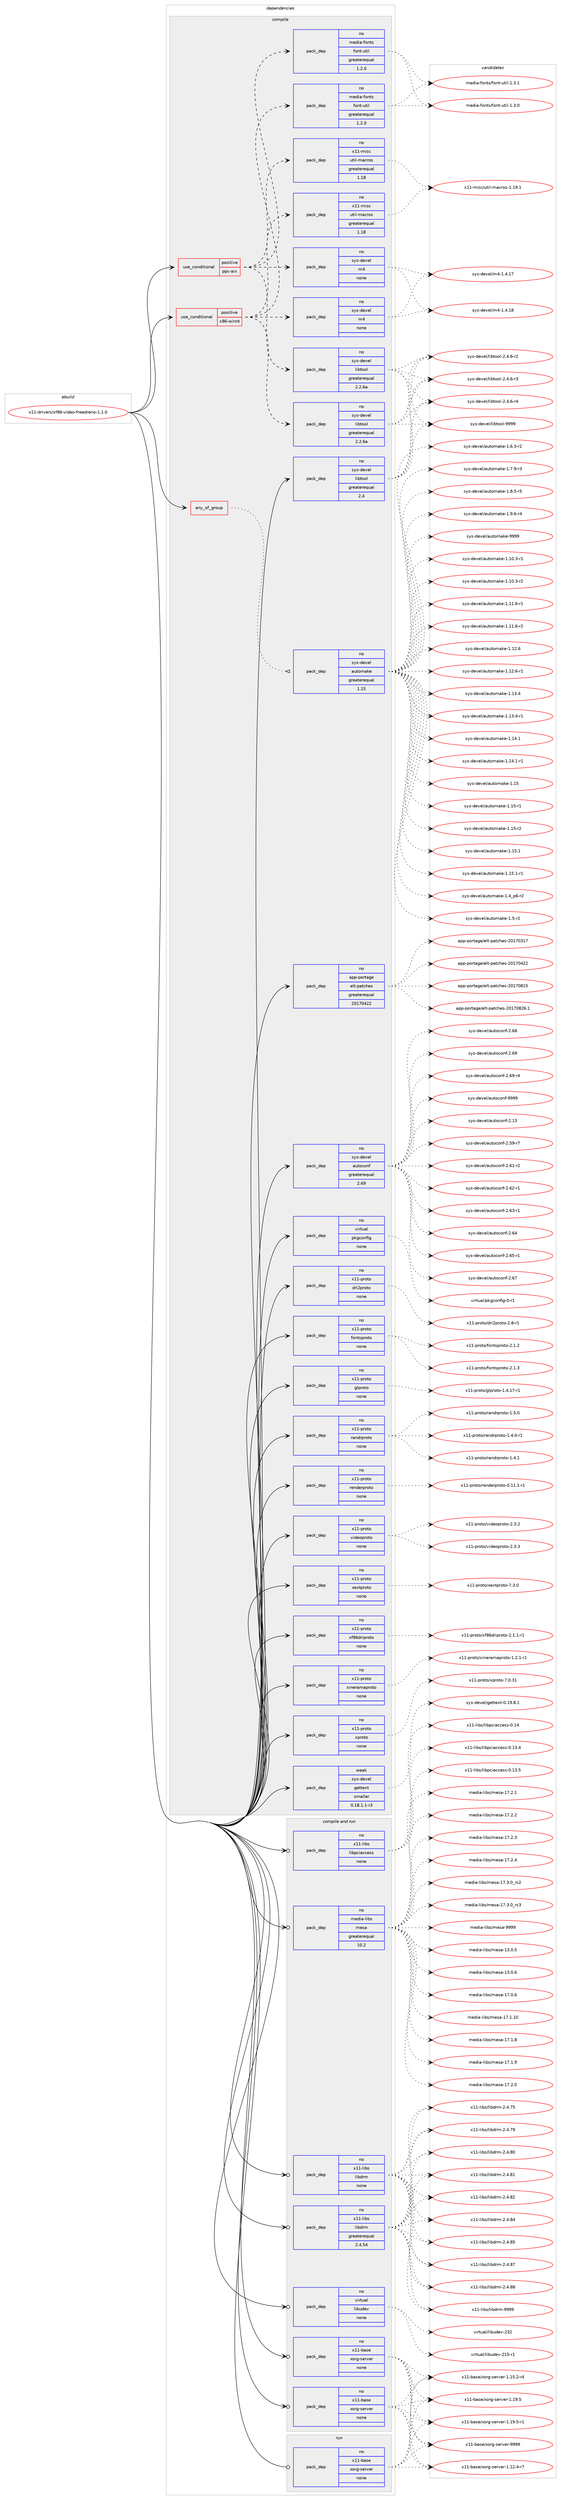 digraph prolog {

# *************
# Graph options
# *************

newrank=true;
concentrate=true;
compound=true;
graph [rankdir=LR,fontname=Helvetica,fontsize=10,ranksep=1.5];#, ranksep=2.5, nodesep=0.2];
edge  [arrowhead=vee];
node  [fontname=Helvetica,fontsize=10];

# **********
# The ebuild
# **********

subgraph cluster_leftcol {
color=gray;
rank=same;
label=<<i>ebuild</i>>;
id [label="x11-drivers/xf86-video-freedreno-1.1.0", color=red, width=4, href="../x11-drivers/xf86-video-freedreno-1.1.0.svg"];
}

# ****************
# The dependencies
# ****************

subgraph cluster_midcol {
color=gray;
label=<<i>dependencies</i>>;
subgraph cluster_compile {
fillcolor="#eeeeee";
style=filled;
label=<<i>compile</i>>;
subgraph any9167 {
dependency513714 [label=<<TABLE BORDER="0" CELLBORDER="1" CELLSPACING="0" CELLPADDING="4"><TR><TD CELLPADDING="10">any_of_group</TD></TR></TABLE>>, shape=none, color=red];subgraph pack382267 {
dependency513715 [label=<<TABLE BORDER="0" CELLBORDER="1" CELLSPACING="0" CELLPADDING="4" WIDTH="220"><TR><TD ROWSPAN="6" CELLPADDING="30">pack_dep</TD></TR><TR><TD WIDTH="110">no</TD></TR><TR><TD>sys-devel</TD></TR><TR><TD>automake</TD></TR><TR><TD>greaterequal</TD></TR><TR><TD>1.15</TD></TR></TABLE>>, shape=none, color=blue];
}
dependency513714:e -> dependency513715:w [weight=20,style="dotted",arrowhead="oinv"];
}
id:e -> dependency513714:w [weight=20,style="solid",arrowhead="vee"];
subgraph cond121941 {
dependency513716 [label=<<TABLE BORDER="0" CELLBORDER="1" CELLSPACING="0" CELLPADDING="4"><TR><TD ROWSPAN="3" CELLPADDING="10">use_conditional</TD></TR><TR><TD>positive</TD></TR><TR><TD>ppc-aix</TD></TR></TABLE>>, shape=none, color=red];
subgraph pack382268 {
dependency513717 [label=<<TABLE BORDER="0" CELLBORDER="1" CELLSPACING="0" CELLPADDING="4" WIDTH="220"><TR><TD ROWSPAN="6" CELLPADDING="30">pack_dep</TD></TR><TR><TD WIDTH="110">no</TD></TR><TR><TD>sys-devel</TD></TR><TR><TD>libtool</TD></TR><TR><TD>greaterequal</TD></TR><TR><TD>2.2.6a</TD></TR></TABLE>>, shape=none, color=blue];
}
dependency513716:e -> dependency513717:w [weight=20,style="dashed",arrowhead="vee"];
subgraph pack382269 {
dependency513718 [label=<<TABLE BORDER="0" CELLBORDER="1" CELLSPACING="0" CELLPADDING="4" WIDTH="220"><TR><TD ROWSPAN="6" CELLPADDING="30">pack_dep</TD></TR><TR><TD WIDTH="110">no</TD></TR><TR><TD>sys-devel</TD></TR><TR><TD>m4</TD></TR><TR><TD>none</TD></TR><TR><TD></TD></TR></TABLE>>, shape=none, color=blue];
}
dependency513716:e -> dependency513718:w [weight=20,style="dashed",arrowhead="vee"];
subgraph pack382270 {
dependency513719 [label=<<TABLE BORDER="0" CELLBORDER="1" CELLSPACING="0" CELLPADDING="4" WIDTH="220"><TR><TD ROWSPAN="6" CELLPADDING="30">pack_dep</TD></TR><TR><TD WIDTH="110">no</TD></TR><TR><TD>x11-misc</TD></TR><TR><TD>util-macros</TD></TR><TR><TD>greaterequal</TD></TR><TR><TD>1.18</TD></TR></TABLE>>, shape=none, color=blue];
}
dependency513716:e -> dependency513719:w [weight=20,style="dashed",arrowhead="vee"];
subgraph pack382271 {
dependency513720 [label=<<TABLE BORDER="0" CELLBORDER="1" CELLSPACING="0" CELLPADDING="4" WIDTH="220"><TR><TD ROWSPAN="6" CELLPADDING="30">pack_dep</TD></TR><TR><TD WIDTH="110">no</TD></TR><TR><TD>media-fonts</TD></TR><TR><TD>font-util</TD></TR><TR><TD>greaterequal</TD></TR><TR><TD>1.2.0</TD></TR></TABLE>>, shape=none, color=blue];
}
dependency513716:e -> dependency513720:w [weight=20,style="dashed",arrowhead="vee"];
}
id:e -> dependency513716:w [weight=20,style="solid",arrowhead="vee"];
subgraph cond121942 {
dependency513721 [label=<<TABLE BORDER="0" CELLBORDER="1" CELLSPACING="0" CELLPADDING="4"><TR><TD ROWSPAN="3" CELLPADDING="10">use_conditional</TD></TR><TR><TD>positive</TD></TR><TR><TD>x86-winnt</TD></TR></TABLE>>, shape=none, color=red];
subgraph pack382272 {
dependency513722 [label=<<TABLE BORDER="0" CELLBORDER="1" CELLSPACING="0" CELLPADDING="4" WIDTH="220"><TR><TD ROWSPAN="6" CELLPADDING="30">pack_dep</TD></TR><TR><TD WIDTH="110">no</TD></TR><TR><TD>sys-devel</TD></TR><TR><TD>libtool</TD></TR><TR><TD>greaterequal</TD></TR><TR><TD>2.2.6a</TD></TR></TABLE>>, shape=none, color=blue];
}
dependency513721:e -> dependency513722:w [weight=20,style="dashed",arrowhead="vee"];
subgraph pack382273 {
dependency513723 [label=<<TABLE BORDER="0" CELLBORDER="1" CELLSPACING="0" CELLPADDING="4" WIDTH="220"><TR><TD ROWSPAN="6" CELLPADDING="30">pack_dep</TD></TR><TR><TD WIDTH="110">no</TD></TR><TR><TD>sys-devel</TD></TR><TR><TD>m4</TD></TR><TR><TD>none</TD></TR><TR><TD></TD></TR></TABLE>>, shape=none, color=blue];
}
dependency513721:e -> dependency513723:w [weight=20,style="dashed",arrowhead="vee"];
subgraph pack382274 {
dependency513724 [label=<<TABLE BORDER="0" CELLBORDER="1" CELLSPACING="0" CELLPADDING="4" WIDTH="220"><TR><TD ROWSPAN="6" CELLPADDING="30">pack_dep</TD></TR><TR><TD WIDTH="110">no</TD></TR><TR><TD>x11-misc</TD></TR><TR><TD>util-macros</TD></TR><TR><TD>greaterequal</TD></TR><TR><TD>1.18</TD></TR></TABLE>>, shape=none, color=blue];
}
dependency513721:e -> dependency513724:w [weight=20,style="dashed",arrowhead="vee"];
subgraph pack382275 {
dependency513725 [label=<<TABLE BORDER="0" CELLBORDER="1" CELLSPACING="0" CELLPADDING="4" WIDTH="220"><TR><TD ROWSPAN="6" CELLPADDING="30">pack_dep</TD></TR><TR><TD WIDTH="110">no</TD></TR><TR><TD>media-fonts</TD></TR><TR><TD>font-util</TD></TR><TR><TD>greaterequal</TD></TR><TR><TD>1.2.0</TD></TR></TABLE>>, shape=none, color=blue];
}
dependency513721:e -> dependency513725:w [weight=20,style="dashed",arrowhead="vee"];
}
id:e -> dependency513721:w [weight=20,style="solid",arrowhead="vee"];
subgraph pack382276 {
dependency513726 [label=<<TABLE BORDER="0" CELLBORDER="1" CELLSPACING="0" CELLPADDING="4" WIDTH="220"><TR><TD ROWSPAN="6" CELLPADDING="30">pack_dep</TD></TR><TR><TD WIDTH="110">no</TD></TR><TR><TD>app-portage</TD></TR><TR><TD>elt-patches</TD></TR><TR><TD>greaterequal</TD></TR><TR><TD>20170422</TD></TR></TABLE>>, shape=none, color=blue];
}
id:e -> dependency513726:w [weight=20,style="solid",arrowhead="vee"];
subgraph pack382277 {
dependency513727 [label=<<TABLE BORDER="0" CELLBORDER="1" CELLSPACING="0" CELLPADDING="4" WIDTH="220"><TR><TD ROWSPAN="6" CELLPADDING="30">pack_dep</TD></TR><TR><TD WIDTH="110">no</TD></TR><TR><TD>sys-devel</TD></TR><TR><TD>autoconf</TD></TR><TR><TD>greaterequal</TD></TR><TR><TD>2.69</TD></TR></TABLE>>, shape=none, color=blue];
}
id:e -> dependency513727:w [weight=20,style="solid",arrowhead="vee"];
subgraph pack382278 {
dependency513728 [label=<<TABLE BORDER="0" CELLBORDER="1" CELLSPACING="0" CELLPADDING="4" WIDTH="220"><TR><TD ROWSPAN="6" CELLPADDING="30">pack_dep</TD></TR><TR><TD WIDTH="110">no</TD></TR><TR><TD>sys-devel</TD></TR><TR><TD>libtool</TD></TR><TR><TD>greaterequal</TD></TR><TR><TD>2.4</TD></TR></TABLE>>, shape=none, color=blue];
}
id:e -> dependency513728:w [weight=20,style="solid",arrowhead="vee"];
subgraph pack382279 {
dependency513729 [label=<<TABLE BORDER="0" CELLBORDER="1" CELLSPACING="0" CELLPADDING="4" WIDTH="220"><TR><TD ROWSPAN="6" CELLPADDING="30">pack_dep</TD></TR><TR><TD WIDTH="110">no</TD></TR><TR><TD>virtual</TD></TR><TR><TD>pkgconfig</TD></TR><TR><TD>none</TD></TR><TR><TD></TD></TR></TABLE>>, shape=none, color=blue];
}
id:e -> dependency513729:w [weight=20,style="solid",arrowhead="vee"];
subgraph pack382280 {
dependency513730 [label=<<TABLE BORDER="0" CELLBORDER="1" CELLSPACING="0" CELLPADDING="4" WIDTH="220"><TR><TD ROWSPAN="6" CELLPADDING="30">pack_dep</TD></TR><TR><TD WIDTH="110">no</TD></TR><TR><TD>x11-proto</TD></TR><TR><TD>dri2proto</TD></TR><TR><TD>none</TD></TR><TR><TD></TD></TR></TABLE>>, shape=none, color=blue];
}
id:e -> dependency513730:w [weight=20,style="solid",arrowhead="vee"];
subgraph pack382281 {
dependency513731 [label=<<TABLE BORDER="0" CELLBORDER="1" CELLSPACING="0" CELLPADDING="4" WIDTH="220"><TR><TD ROWSPAN="6" CELLPADDING="30">pack_dep</TD></TR><TR><TD WIDTH="110">no</TD></TR><TR><TD>x11-proto</TD></TR><TR><TD>fontsproto</TD></TR><TR><TD>none</TD></TR><TR><TD></TD></TR></TABLE>>, shape=none, color=blue];
}
id:e -> dependency513731:w [weight=20,style="solid",arrowhead="vee"];
subgraph pack382282 {
dependency513732 [label=<<TABLE BORDER="0" CELLBORDER="1" CELLSPACING="0" CELLPADDING="4" WIDTH="220"><TR><TD ROWSPAN="6" CELLPADDING="30">pack_dep</TD></TR><TR><TD WIDTH="110">no</TD></TR><TR><TD>x11-proto</TD></TR><TR><TD>glproto</TD></TR><TR><TD>none</TD></TR><TR><TD></TD></TR></TABLE>>, shape=none, color=blue];
}
id:e -> dependency513732:w [weight=20,style="solid",arrowhead="vee"];
subgraph pack382283 {
dependency513733 [label=<<TABLE BORDER="0" CELLBORDER="1" CELLSPACING="0" CELLPADDING="4" WIDTH="220"><TR><TD ROWSPAN="6" CELLPADDING="30">pack_dep</TD></TR><TR><TD WIDTH="110">no</TD></TR><TR><TD>x11-proto</TD></TR><TR><TD>randrproto</TD></TR><TR><TD>none</TD></TR><TR><TD></TD></TR></TABLE>>, shape=none, color=blue];
}
id:e -> dependency513733:w [weight=20,style="solid",arrowhead="vee"];
subgraph pack382284 {
dependency513734 [label=<<TABLE BORDER="0" CELLBORDER="1" CELLSPACING="0" CELLPADDING="4" WIDTH="220"><TR><TD ROWSPAN="6" CELLPADDING="30">pack_dep</TD></TR><TR><TD WIDTH="110">no</TD></TR><TR><TD>x11-proto</TD></TR><TR><TD>renderproto</TD></TR><TR><TD>none</TD></TR><TR><TD></TD></TR></TABLE>>, shape=none, color=blue];
}
id:e -> dependency513734:w [weight=20,style="solid",arrowhead="vee"];
subgraph pack382285 {
dependency513735 [label=<<TABLE BORDER="0" CELLBORDER="1" CELLSPACING="0" CELLPADDING="4" WIDTH="220"><TR><TD ROWSPAN="6" CELLPADDING="30">pack_dep</TD></TR><TR><TD WIDTH="110">no</TD></TR><TR><TD>x11-proto</TD></TR><TR><TD>videoproto</TD></TR><TR><TD>none</TD></TR><TR><TD></TD></TR></TABLE>>, shape=none, color=blue];
}
id:e -> dependency513735:w [weight=20,style="solid",arrowhead="vee"];
subgraph pack382286 {
dependency513736 [label=<<TABLE BORDER="0" CELLBORDER="1" CELLSPACING="0" CELLPADDING="4" WIDTH="220"><TR><TD ROWSPAN="6" CELLPADDING="30">pack_dep</TD></TR><TR><TD WIDTH="110">no</TD></TR><TR><TD>x11-proto</TD></TR><TR><TD>xextproto</TD></TR><TR><TD>none</TD></TR><TR><TD></TD></TR></TABLE>>, shape=none, color=blue];
}
id:e -> dependency513736:w [weight=20,style="solid",arrowhead="vee"];
subgraph pack382287 {
dependency513737 [label=<<TABLE BORDER="0" CELLBORDER="1" CELLSPACING="0" CELLPADDING="4" WIDTH="220"><TR><TD ROWSPAN="6" CELLPADDING="30">pack_dep</TD></TR><TR><TD WIDTH="110">no</TD></TR><TR><TD>x11-proto</TD></TR><TR><TD>xf86driproto</TD></TR><TR><TD>none</TD></TR><TR><TD></TD></TR></TABLE>>, shape=none, color=blue];
}
id:e -> dependency513737:w [weight=20,style="solid",arrowhead="vee"];
subgraph pack382288 {
dependency513738 [label=<<TABLE BORDER="0" CELLBORDER="1" CELLSPACING="0" CELLPADDING="4" WIDTH="220"><TR><TD ROWSPAN="6" CELLPADDING="30">pack_dep</TD></TR><TR><TD WIDTH="110">no</TD></TR><TR><TD>x11-proto</TD></TR><TR><TD>xineramaproto</TD></TR><TR><TD>none</TD></TR><TR><TD></TD></TR></TABLE>>, shape=none, color=blue];
}
id:e -> dependency513738:w [weight=20,style="solid",arrowhead="vee"];
subgraph pack382289 {
dependency513739 [label=<<TABLE BORDER="0" CELLBORDER="1" CELLSPACING="0" CELLPADDING="4" WIDTH="220"><TR><TD ROWSPAN="6" CELLPADDING="30">pack_dep</TD></TR><TR><TD WIDTH="110">no</TD></TR><TR><TD>x11-proto</TD></TR><TR><TD>xproto</TD></TR><TR><TD>none</TD></TR><TR><TD></TD></TR></TABLE>>, shape=none, color=blue];
}
id:e -> dependency513739:w [weight=20,style="solid",arrowhead="vee"];
subgraph pack382290 {
dependency513740 [label=<<TABLE BORDER="0" CELLBORDER="1" CELLSPACING="0" CELLPADDING="4" WIDTH="220"><TR><TD ROWSPAN="6" CELLPADDING="30">pack_dep</TD></TR><TR><TD WIDTH="110">weak</TD></TR><TR><TD>sys-devel</TD></TR><TR><TD>gettext</TD></TR><TR><TD>smaller</TD></TR><TR><TD>0.18.1.1-r3</TD></TR></TABLE>>, shape=none, color=blue];
}
id:e -> dependency513740:w [weight=20,style="solid",arrowhead="vee"];
}
subgraph cluster_compileandrun {
fillcolor="#eeeeee";
style=filled;
label=<<i>compile and run</i>>;
subgraph pack382291 {
dependency513741 [label=<<TABLE BORDER="0" CELLBORDER="1" CELLSPACING="0" CELLPADDING="4" WIDTH="220"><TR><TD ROWSPAN="6" CELLPADDING="30">pack_dep</TD></TR><TR><TD WIDTH="110">no</TD></TR><TR><TD>media-libs</TD></TR><TR><TD>mesa</TD></TR><TR><TD>greaterequal</TD></TR><TR><TD>10.2</TD></TR></TABLE>>, shape=none, color=blue];
}
id:e -> dependency513741:w [weight=20,style="solid",arrowhead="odotvee"];
subgraph pack382292 {
dependency513742 [label=<<TABLE BORDER="0" CELLBORDER="1" CELLSPACING="0" CELLPADDING="4" WIDTH="220"><TR><TD ROWSPAN="6" CELLPADDING="30">pack_dep</TD></TR><TR><TD WIDTH="110">no</TD></TR><TR><TD>virtual</TD></TR><TR><TD>libudev</TD></TR><TR><TD>none</TD></TR><TR><TD></TD></TR></TABLE>>, shape=none, color=blue];
}
id:e -> dependency513742:w [weight=20,style="solid",arrowhead="odotvee"];
subgraph pack382293 {
dependency513743 [label=<<TABLE BORDER="0" CELLBORDER="1" CELLSPACING="0" CELLPADDING="4" WIDTH="220"><TR><TD ROWSPAN="6" CELLPADDING="30">pack_dep</TD></TR><TR><TD WIDTH="110">no</TD></TR><TR><TD>x11-base</TD></TR><TR><TD>xorg-server</TD></TR><TR><TD>none</TD></TR><TR><TD></TD></TR></TABLE>>, shape=none, color=blue];
}
id:e -> dependency513743:w [weight=20,style="solid",arrowhead="odotvee"];
subgraph pack382294 {
dependency513744 [label=<<TABLE BORDER="0" CELLBORDER="1" CELLSPACING="0" CELLPADDING="4" WIDTH="220"><TR><TD ROWSPAN="6" CELLPADDING="30">pack_dep</TD></TR><TR><TD WIDTH="110">no</TD></TR><TR><TD>x11-base</TD></TR><TR><TD>xorg-server</TD></TR><TR><TD>none</TD></TR><TR><TD></TD></TR></TABLE>>, shape=none, color=blue];
}
id:e -> dependency513744:w [weight=20,style="solid",arrowhead="odotvee"];
subgraph pack382295 {
dependency513745 [label=<<TABLE BORDER="0" CELLBORDER="1" CELLSPACING="0" CELLPADDING="4" WIDTH="220"><TR><TD ROWSPAN="6" CELLPADDING="30">pack_dep</TD></TR><TR><TD WIDTH="110">no</TD></TR><TR><TD>x11-libs</TD></TR><TR><TD>libdrm</TD></TR><TR><TD>greaterequal</TD></TR><TR><TD>2.4.54</TD></TR></TABLE>>, shape=none, color=blue];
}
id:e -> dependency513745:w [weight=20,style="solid",arrowhead="odotvee"];
subgraph pack382296 {
dependency513746 [label=<<TABLE BORDER="0" CELLBORDER="1" CELLSPACING="0" CELLPADDING="4" WIDTH="220"><TR><TD ROWSPAN="6" CELLPADDING="30">pack_dep</TD></TR><TR><TD WIDTH="110">no</TD></TR><TR><TD>x11-libs</TD></TR><TR><TD>libdrm</TD></TR><TR><TD>none</TD></TR><TR><TD></TD></TR></TABLE>>, shape=none, color=blue];
}
id:e -> dependency513746:w [weight=20,style="solid",arrowhead="odotvee"];
subgraph pack382297 {
dependency513747 [label=<<TABLE BORDER="0" CELLBORDER="1" CELLSPACING="0" CELLPADDING="4" WIDTH="220"><TR><TD ROWSPAN="6" CELLPADDING="30">pack_dep</TD></TR><TR><TD WIDTH="110">no</TD></TR><TR><TD>x11-libs</TD></TR><TR><TD>libpciaccess</TD></TR><TR><TD>none</TD></TR><TR><TD></TD></TR></TABLE>>, shape=none, color=blue];
}
id:e -> dependency513747:w [weight=20,style="solid",arrowhead="odotvee"];
}
subgraph cluster_run {
fillcolor="#eeeeee";
style=filled;
label=<<i>run</i>>;
subgraph pack382298 {
dependency513748 [label=<<TABLE BORDER="0" CELLBORDER="1" CELLSPACING="0" CELLPADDING="4" WIDTH="220"><TR><TD ROWSPAN="6" CELLPADDING="30">pack_dep</TD></TR><TR><TD WIDTH="110">no</TD></TR><TR><TD>x11-base</TD></TR><TR><TD>xorg-server</TD></TR><TR><TD>none</TD></TR><TR><TD></TD></TR></TABLE>>, shape=none, color=blue];
}
id:e -> dependency513748:w [weight=20,style="solid",arrowhead="odot"];
}
}

# **************
# The candidates
# **************

subgraph cluster_choices {
rank=same;
color=gray;
label=<<i>candidates</i>>;

subgraph choice382267 {
color=black;
nodesep=1;
choice11512111545100101118101108479711711611110997107101454946494846514511449 [label="sys-devel/automake-1.10.3-r1", color=red, width=4,href="../sys-devel/automake-1.10.3-r1.svg"];
choice11512111545100101118101108479711711611110997107101454946494846514511450 [label="sys-devel/automake-1.10.3-r2", color=red, width=4,href="../sys-devel/automake-1.10.3-r2.svg"];
choice11512111545100101118101108479711711611110997107101454946494946544511449 [label="sys-devel/automake-1.11.6-r1", color=red, width=4,href="../sys-devel/automake-1.11.6-r1.svg"];
choice11512111545100101118101108479711711611110997107101454946494946544511450 [label="sys-devel/automake-1.11.6-r2", color=red, width=4,href="../sys-devel/automake-1.11.6-r2.svg"];
choice1151211154510010111810110847971171161111099710710145494649504654 [label="sys-devel/automake-1.12.6", color=red, width=4,href="../sys-devel/automake-1.12.6.svg"];
choice11512111545100101118101108479711711611110997107101454946495046544511449 [label="sys-devel/automake-1.12.6-r1", color=red, width=4,href="../sys-devel/automake-1.12.6-r1.svg"];
choice1151211154510010111810110847971171161111099710710145494649514652 [label="sys-devel/automake-1.13.4", color=red, width=4,href="../sys-devel/automake-1.13.4.svg"];
choice11512111545100101118101108479711711611110997107101454946495146524511449 [label="sys-devel/automake-1.13.4-r1", color=red, width=4,href="../sys-devel/automake-1.13.4-r1.svg"];
choice1151211154510010111810110847971171161111099710710145494649524649 [label="sys-devel/automake-1.14.1", color=red, width=4,href="../sys-devel/automake-1.14.1.svg"];
choice11512111545100101118101108479711711611110997107101454946495246494511449 [label="sys-devel/automake-1.14.1-r1", color=red, width=4,href="../sys-devel/automake-1.14.1-r1.svg"];
choice115121115451001011181011084797117116111109971071014549464953 [label="sys-devel/automake-1.15", color=red, width=4,href="../sys-devel/automake-1.15.svg"];
choice1151211154510010111810110847971171161111099710710145494649534511449 [label="sys-devel/automake-1.15-r1", color=red, width=4,href="../sys-devel/automake-1.15-r1.svg"];
choice1151211154510010111810110847971171161111099710710145494649534511450 [label="sys-devel/automake-1.15-r2", color=red, width=4,href="../sys-devel/automake-1.15-r2.svg"];
choice1151211154510010111810110847971171161111099710710145494649534649 [label="sys-devel/automake-1.15.1", color=red, width=4,href="../sys-devel/automake-1.15.1.svg"];
choice11512111545100101118101108479711711611110997107101454946495346494511449 [label="sys-devel/automake-1.15.1-r1", color=red, width=4,href="../sys-devel/automake-1.15.1-r1.svg"];
choice115121115451001011181011084797117116111109971071014549465295112544511450 [label="sys-devel/automake-1.4_p6-r2", color=red, width=4,href="../sys-devel/automake-1.4_p6-r2.svg"];
choice11512111545100101118101108479711711611110997107101454946534511450 [label="sys-devel/automake-1.5-r2", color=red, width=4,href="../sys-devel/automake-1.5-r2.svg"];
choice115121115451001011181011084797117116111109971071014549465446514511450 [label="sys-devel/automake-1.6.3-r2", color=red, width=4,href="../sys-devel/automake-1.6.3-r2.svg"];
choice115121115451001011181011084797117116111109971071014549465546574511451 [label="sys-devel/automake-1.7.9-r3", color=red, width=4,href="../sys-devel/automake-1.7.9-r3.svg"];
choice115121115451001011181011084797117116111109971071014549465646534511453 [label="sys-devel/automake-1.8.5-r5", color=red, width=4,href="../sys-devel/automake-1.8.5-r5.svg"];
choice115121115451001011181011084797117116111109971071014549465746544511452 [label="sys-devel/automake-1.9.6-r4", color=red, width=4,href="../sys-devel/automake-1.9.6-r4.svg"];
choice115121115451001011181011084797117116111109971071014557575757 [label="sys-devel/automake-9999", color=red, width=4,href="../sys-devel/automake-9999.svg"];
dependency513715:e -> choice11512111545100101118101108479711711611110997107101454946494846514511449:w [style=dotted,weight="100"];
dependency513715:e -> choice11512111545100101118101108479711711611110997107101454946494846514511450:w [style=dotted,weight="100"];
dependency513715:e -> choice11512111545100101118101108479711711611110997107101454946494946544511449:w [style=dotted,weight="100"];
dependency513715:e -> choice11512111545100101118101108479711711611110997107101454946494946544511450:w [style=dotted,weight="100"];
dependency513715:e -> choice1151211154510010111810110847971171161111099710710145494649504654:w [style=dotted,weight="100"];
dependency513715:e -> choice11512111545100101118101108479711711611110997107101454946495046544511449:w [style=dotted,weight="100"];
dependency513715:e -> choice1151211154510010111810110847971171161111099710710145494649514652:w [style=dotted,weight="100"];
dependency513715:e -> choice11512111545100101118101108479711711611110997107101454946495146524511449:w [style=dotted,weight="100"];
dependency513715:e -> choice1151211154510010111810110847971171161111099710710145494649524649:w [style=dotted,weight="100"];
dependency513715:e -> choice11512111545100101118101108479711711611110997107101454946495246494511449:w [style=dotted,weight="100"];
dependency513715:e -> choice115121115451001011181011084797117116111109971071014549464953:w [style=dotted,weight="100"];
dependency513715:e -> choice1151211154510010111810110847971171161111099710710145494649534511449:w [style=dotted,weight="100"];
dependency513715:e -> choice1151211154510010111810110847971171161111099710710145494649534511450:w [style=dotted,weight="100"];
dependency513715:e -> choice1151211154510010111810110847971171161111099710710145494649534649:w [style=dotted,weight="100"];
dependency513715:e -> choice11512111545100101118101108479711711611110997107101454946495346494511449:w [style=dotted,weight="100"];
dependency513715:e -> choice115121115451001011181011084797117116111109971071014549465295112544511450:w [style=dotted,weight="100"];
dependency513715:e -> choice11512111545100101118101108479711711611110997107101454946534511450:w [style=dotted,weight="100"];
dependency513715:e -> choice115121115451001011181011084797117116111109971071014549465446514511450:w [style=dotted,weight="100"];
dependency513715:e -> choice115121115451001011181011084797117116111109971071014549465546574511451:w [style=dotted,weight="100"];
dependency513715:e -> choice115121115451001011181011084797117116111109971071014549465646534511453:w [style=dotted,weight="100"];
dependency513715:e -> choice115121115451001011181011084797117116111109971071014549465746544511452:w [style=dotted,weight="100"];
dependency513715:e -> choice115121115451001011181011084797117116111109971071014557575757:w [style=dotted,weight="100"];
}
subgraph choice382268 {
color=black;
nodesep=1;
choice1151211154510010111810110847108105981161111111084550465246544511450 [label="sys-devel/libtool-2.4.6-r2", color=red, width=4,href="../sys-devel/libtool-2.4.6-r2.svg"];
choice1151211154510010111810110847108105981161111111084550465246544511451 [label="sys-devel/libtool-2.4.6-r3", color=red, width=4,href="../sys-devel/libtool-2.4.6-r3.svg"];
choice1151211154510010111810110847108105981161111111084550465246544511452 [label="sys-devel/libtool-2.4.6-r4", color=red, width=4,href="../sys-devel/libtool-2.4.6-r4.svg"];
choice1151211154510010111810110847108105981161111111084557575757 [label="sys-devel/libtool-9999", color=red, width=4,href="../sys-devel/libtool-9999.svg"];
dependency513717:e -> choice1151211154510010111810110847108105981161111111084550465246544511450:w [style=dotted,weight="100"];
dependency513717:e -> choice1151211154510010111810110847108105981161111111084550465246544511451:w [style=dotted,weight="100"];
dependency513717:e -> choice1151211154510010111810110847108105981161111111084550465246544511452:w [style=dotted,weight="100"];
dependency513717:e -> choice1151211154510010111810110847108105981161111111084557575757:w [style=dotted,weight="100"];
}
subgraph choice382269 {
color=black;
nodesep=1;
choice11512111545100101118101108471095245494652464955 [label="sys-devel/m4-1.4.17", color=red, width=4,href="../sys-devel/m4-1.4.17.svg"];
choice11512111545100101118101108471095245494652464956 [label="sys-devel/m4-1.4.18", color=red, width=4,href="../sys-devel/m4-1.4.18.svg"];
dependency513718:e -> choice11512111545100101118101108471095245494652464955:w [style=dotted,weight="100"];
dependency513718:e -> choice11512111545100101118101108471095245494652464956:w [style=dotted,weight="100"];
}
subgraph choice382270 {
color=black;
nodesep=1;
choice120494945109105115994711711610510845109979911411111545494649574649 [label="x11-misc/util-macros-1.19.1", color=red, width=4,href="../x11-misc/util-macros-1.19.1.svg"];
dependency513719:e -> choice120494945109105115994711711610510845109979911411111545494649574649:w [style=dotted,weight="100"];
}
subgraph choice382271 {
color=black;
nodesep=1;
choice10910110010597451021111101161154710211111011645117116105108454946514648 [label="media-fonts/font-util-1.3.0", color=red, width=4,href="../media-fonts/font-util-1.3.0.svg"];
choice10910110010597451021111101161154710211111011645117116105108454946514649 [label="media-fonts/font-util-1.3.1", color=red, width=4,href="../media-fonts/font-util-1.3.1.svg"];
dependency513720:e -> choice10910110010597451021111101161154710211111011645117116105108454946514648:w [style=dotted,weight="100"];
dependency513720:e -> choice10910110010597451021111101161154710211111011645117116105108454946514649:w [style=dotted,weight="100"];
}
subgraph choice382272 {
color=black;
nodesep=1;
choice1151211154510010111810110847108105981161111111084550465246544511450 [label="sys-devel/libtool-2.4.6-r2", color=red, width=4,href="../sys-devel/libtool-2.4.6-r2.svg"];
choice1151211154510010111810110847108105981161111111084550465246544511451 [label="sys-devel/libtool-2.4.6-r3", color=red, width=4,href="../sys-devel/libtool-2.4.6-r3.svg"];
choice1151211154510010111810110847108105981161111111084550465246544511452 [label="sys-devel/libtool-2.4.6-r4", color=red, width=4,href="../sys-devel/libtool-2.4.6-r4.svg"];
choice1151211154510010111810110847108105981161111111084557575757 [label="sys-devel/libtool-9999", color=red, width=4,href="../sys-devel/libtool-9999.svg"];
dependency513722:e -> choice1151211154510010111810110847108105981161111111084550465246544511450:w [style=dotted,weight="100"];
dependency513722:e -> choice1151211154510010111810110847108105981161111111084550465246544511451:w [style=dotted,weight="100"];
dependency513722:e -> choice1151211154510010111810110847108105981161111111084550465246544511452:w [style=dotted,weight="100"];
dependency513722:e -> choice1151211154510010111810110847108105981161111111084557575757:w [style=dotted,weight="100"];
}
subgraph choice382273 {
color=black;
nodesep=1;
choice11512111545100101118101108471095245494652464955 [label="sys-devel/m4-1.4.17", color=red, width=4,href="../sys-devel/m4-1.4.17.svg"];
choice11512111545100101118101108471095245494652464956 [label="sys-devel/m4-1.4.18", color=red, width=4,href="../sys-devel/m4-1.4.18.svg"];
dependency513723:e -> choice11512111545100101118101108471095245494652464955:w [style=dotted,weight="100"];
dependency513723:e -> choice11512111545100101118101108471095245494652464956:w [style=dotted,weight="100"];
}
subgraph choice382274 {
color=black;
nodesep=1;
choice120494945109105115994711711610510845109979911411111545494649574649 [label="x11-misc/util-macros-1.19.1", color=red, width=4,href="../x11-misc/util-macros-1.19.1.svg"];
dependency513724:e -> choice120494945109105115994711711610510845109979911411111545494649574649:w [style=dotted,weight="100"];
}
subgraph choice382275 {
color=black;
nodesep=1;
choice10910110010597451021111101161154710211111011645117116105108454946514648 [label="media-fonts/font-util-1.3.0", color=red, width=4,href="../media-fonts/font-util-1.3.0.svg"];
choice10910110010597451021111101161154710211111011645117116105108454946514649 [label="media-fonts/font-util-1.3.1", color=red, width=4,href="../media-fonts/font-util-1.3.1.svg"];
dependency513725:e -> choice10910110010597451021111101161154710211111011645117116105108454946514648:w [style=dotted,weight="100"];
dependency513725:e -> choice10910110010597451021111101161154710211111011645117116105108454946514649:w [style=dotted,weight="100"];
}
subgraph choice382276 {
color=black;
nodesep=1;
choice97112112451121111141169710310147101108116451129711699104101115455048495548514955 [label="app-portage/elt-patches-20170317", color=red, width=4,href="../app-portage/elt-patches-20170317.svg"];
choice97112112451121111141169710310147101108116451129711699104101115455048495548525050 [label="app-portage/elt-patches-20170422", color=red, width=4,href="../app-portage/elt-patches-20170422.svg"];
choice97112112451121111141169710310147101108116451129711699104101115455048495548564953 [label="app-portage/elt-patches-20170815", color=red, width=4,href="../app-portage/elt-patches-20170815.svg"];
choice971121124511211111411697103101471011081164511297116991041011154550484955485650544649 [label="app-portage/elt-patches-20170826.1", color=red, width=4,href="../app-portage/elt-patches-20170826.1.svg"];
dependency513726:e -> choice97112112451121111141169710310147101108116451129711699104101115455048495548514955:w [style=dotted,weight="100"];
dependency513726:e -> choice97112112451121111141169710310147101108116451129711699104101115455048495548525050:w [style=dotted,weight="100"];
dependency513726:e -> choice97112112451121111141169710310147101108116451129711699104101115455048495548564953:w [style=dotted,weight="100"];
dependency513726:e -> choice971121124511211111411697103101471011081164511297116991041011154550484955485650544649:w [style=dotted,weight="100"];
}
subgraph choice382277 {
color=black;
nodesep=1;
choice115121115451001011181011084797117116111991111101024550464951 [label="sys-devel/autoconf-2.13", color=red, width=4,href="../sys-devel/autoconf-2.13.svg"];
choice1151211154510010111810110847971171161119911111010245504653574511455 [label="sys-devel/autoconf-2.59-r7", color=red, width=4,href="../sys-devel/autoconf-2.59-r7.svg"];
choice1151211154510010111810110847971171161119911111010245504654494511450 [label="sys-devel/autoconf-2.61-r2", color=red, width=4,href="../sys-devel/autoconf-2.61-r2.svg"];
choice1151211154510010111810110847971171161119911111010245504654504511449 [label="sys-devel/autoconf-2.62-r1", color=red, width=4,href="../sys-devel/autoconf-2.62-r1.svg"];
choice1151211154510010111810110847971171161119911111010245504654514511449 [label="sys-devel/autoconf-2.63-r1", color=red, width=4,href="../sys-devel/autoconf-2.63-r1.svg"];
choice115121115451001011181011084797117116111991111101024550465452 [label="sys-devel/autoconf-2.64", color=red, width=4,href="../sys-devel/autoconf-2.64.svg"];
choice1151211154510010111810110847971171161119911111010245504654534511449 [label="sys-devel/autoconf-2.65-r1", color=red, width=4,href="../sys-devel/autoconf-2.65-r1.svg"];
choice115121115451001011181011084797117116111991111101024550465455 [label="sys-devel/autoconf-2.67", color=red, width=4,href="../sys-devel/autoconf-2.67.svg"];
choice115121115451001011181011084797117116111991111101024550465456 [label="sys-devel/autoconf-2.68", color=red, width=4,href="../sys-devel/autoconf-2.68.svg"];
choice115121115451001011181011084797117116111991111101024550465457 [label="sys-devel/autoconf-2.69", color=red, width=4,href="../sys-devel/autoconf-2.69.svg"];
choice1151211154510010111810110847971171161119911111010245504654574511452 [label="sys-devel/autoconf-2.69-r4", color=red, width=4,href="../sys-devel/autoconf-2.69-r4.svg"];
choice115121115451001011181011084797117116111991111101024557575757 [label="sys-devel/autoconf-9999", color=red, width=4,href="../sys-devel/autoconf-9999.svg"];
dependency513727:e -> choice115121115451001011181011084797117116111991111101024550464951:w [style=dotted,weight="100"];
dependency513727:e -> choice1151211154510010111810110847971171161119911111010245504653574511455:w [style=dotted,weight="100"];
dependency513727:e -> choice1151211154510010111810110847971171161119911111010245504654494511450:w [style=dotted,weight="100"];
dependency513727:e -> choice1151211154510010111810110847971171161119911111010245504654504511449:w [style=dotted,weight="100"];
dependency513727:e -> choice1151211154510010111810110847971171161119911111010245504654514511449:w [style=dotted,weight="100"];
dependency513727:e -> choice115121115451001011181011084797117116111991111101024550465452:w [style=dotted,weight="100"];
dependency513727:e -> choice1151211154510010111810110847971171161119911111010245504654534511449:w [style=dotted,weight="100"];
dependency513727:e -> choice115121115451001011181011084797117116111991111101024550465455:w [style=dotted,weight="100"];
dependency513727:e -> choice115121115451001011181011084797117116111991111101024550465456:w [style=dotted,weight="100"];
dependency513727:e -> choice115121115451001011181011084797117116111991111101024550465457:w [style=dotted,weight="100"];
dependency513727:e -> choice1151211154510010111810110847971171161119911111010245504654574511452:w [style=dotted,weight="100"];
dependency513727:e -> choice115121115451001011181011084797117116111991111101024557575757:w [style=dotted,weight="100"];
}
subgraph choice382278 {
color=black;
nodesep=1;
choice1151211154510010111810110847108105981161111111084550465246544511450 [label="sys-devel/libtool-2.4.6-r2", color=red, width=4,href="../sys-devel/libtool-2.4.6-r2.svg"];
choice1151211154510010111810110847108105981161111111084550465246544511451 [label="sys-devel/libtool-2.4.6-r3", color=red, width=4,href="../sys-devel/libtool-2.4.6-r3.svg"];
choice1151211154510010111810110847108105981161111111084550465246544511452 [label="sys-devel/libtool-2.4.6-r4", color=red, width=4,href="../sys-devel/libtool-2.4.6-r4.svg"];
choice1151211154510010111810110847108105981161111111084557575757 [label="sys-devel/libtool-9999", color=red, width=4,href="../sys-devel/libtool-9999.svg"];
dependency513728:e -> choice1151211154510010111810110847108105981161111111084550465246544511450:w [style=dotted,weight="100"];
dependency513728:e -> choice1151211154510010111810110847108105981161111111084550465246544511451:w [style=dotted,weight="100"];
dependency513728:e -> choice1151211154510010111810110847108105981161111111084550465246544511452:w [style=dotted,weight="100"];
dependency513728:e -> choice1151211154510010111810110847108105981161111111084557575757:w [style=dotted,weight="100"];
}
subgraph choice382279 {
color=black;
nodesep=1;
choice11810511411611797108471121071039911111010210510345484511449 [label="virtual/pkgconfig-0-r1", color=red, width=4,href="../virtual/pkgconfig-0-r1.svg"];
dependency513729:e -> choice11810511411611797108471121071039911111010210510345484511449:w [style=dotted,weight="100"];
}
subgraph choice382280 {
color=black;
nodesep=1;
choice1204949451121141111161114710011410550112114111116111455046564511449 [label="x11-proto/dri2proto-2.8-r1", color=red, width=4,href="../x11-proto/dri2proto-2.8-r1.svg"];
dependency513730:e -> choice1204949451121141111161114710011410550112114111116111455046564511449:w [style=dotted,weight="100"];
}
subgraph choice382281 {
color=black;
nodesep=1;
choice12049494511211411111611147102111110116115112114111116111455046494650 [label="x11-proto/fontsproto-2.1.2", color=red, width=4,href="../x11-proto/fontsproto-2.1.2.svg"];
choice12049494511211411111611147102111110116115112114111116111455046494651 [label="x11-proto/fontsproto-2.1.3", color=red, width=4,href="../x11-proto/fontsproto-2.1.3.svg"];
dependency513731:e -> choice12049494511211411111611147102111110116115112114111116111455046494650:w [style=dotted,weight="100"];
dependency513731:e -> choice12049494511211411111611147102111110116115112114111116111455046494651:w [style=dotted,weight="100"];
}
subgraph choice382282 {
color=black;
nodesep=1;
choice12049494511211411111611147103108112114111116111454946524649554511449 [label="x11-proto/glproto-1.4.17-r1", color=red, width=4,href="../x11-proto/glproto-1.4.17-r1.svg"];
dependency513732:e -> choice12049494511211411111611147103108112114111116111454946524649554511449:w [style=dotted,weight="100"];
}
subgraph choice382283 {
color=black;
nodesep=1;
choice12049494511211411111611147114971101001141121141111161114549465246484511449 [label="x11-proto/randrproto-1.4.0-r1", color=red, width=4,href="../x11-proto/randrproto-1.4.0-r1.svg"];
choice1204949451121141111161114711497110100114112114111116111454946524649 [label="x11-proto/randrproto-1.4.1", color=red, width=4,href="../x11-proto/randrproto-1.4.1.svg"];
choice1204949451121141111161114711497110100114112114111116111454946534648 [label="x11-proto/randrproto-1.5.0", color=red, width=4,href="../x11-proto/randrproto-1.5.0.svg"];
dependency513733:e -> choice12049494511211411111611147114971101001141121141111161114549465246484511449:w [style=dotted,weight="100"];
dependency513733:e -> choice1204949451121141111161114711497110100114112114111116111454946524649:w [style=dotted,weight="100"];
dependency513733:e -> choice1204949451121141111161114711497110100114112114111116111454946534648:w [style=dotted,weight="100"];
}
subgraph choice382284 {
color=black;
nodesep=1;
choice12049494511211411111611147114101110100101114112114111116111454846494946494511449 [label="x11-proto/renderproto-0.11.1-r1", color=red, width=4,href="../x11-proto/renderproto-0.11.1-r1.svg"];
dependency513734:e -> choice12049494511211411111611147114101110100101114112114111116111454846494946494511449:w [style=dotted,weight="100"];
}
subgraph choice382285 {
color=black;
nodesep=1;
choice12049494511211411111611147118105100101111112114111116111455046514650 [label="x11-proto/videoproto-2.3.2", color=red, width=4,href="../x11-proto/videoproto-2.3.2.svg"];
choice12049494511211411111611147118105100101111112114111116111455046514651 [label="x11-proto/videoproto-2.3.3", color=red, width=4,href="../x11-proto/videoproto-2.3.3.svg"];
dependency513735:e -> choice12049494511211411111611147118105100101111112114111116111455046514650:w [style=dotted,weight="100"];
dependency513735:e -> choice12049494511211411111611147118105100101111112114111116111455046514651:w [style=dotted,weight="100"];
}
subgraph choice382286 {
color=black;
nodesep=1;
choice12049494511211411111611147120101120116112114111116111455546514648 [label="x11-proto/xextproto-7.3.0", color=red, width=4,href="../x11-proto/xextproto-7.3.0.svg"];
dependency513736:e -> choice12049494511211411111611147120101120116112114111116111455546514648:w [style=dotted,weight="100"];
}
subgraph choice382287 {
color=black;
nodesep=1;
choice1204949451121141111161114712010256541001141051121141111161114550464946494511449 [label="x11-proto/xf86driproto-2.1.1-r1", color=red, width=4,href="../x11-proto/xf86driproto-2.1.1-r1.svg"];
dependency513737:e -> choice1204949451121141111161114712010256541001141051121141111161114550464946494511449:w [style=dotted,weight="100"];
}
subgraph choice382288 {
color=black;
nodesep=1;
choice1204949451121141111161114712010511010111497109971121141111161114549465046494511449 [label="x11-proto/xineramaproto-1.2.1-r1", color=red, width=4,href="../x11-proto/xineramaproto-1.2.1-r1.svg"];
dependency513738:e -> choice1204949451121141111161114712010511010111497109971121141111161114549465046494511449:w [style=dotted,weight="100"];
}
subgraph choice382289 {
color=black;
nodesep=1;
choice1204949451121141111161114712011211411111611145554648465149 [label="x11-proto/xproto-7.0.31", color=red, width=4,href="../x11-proto/xproto-7.0.31.svg"];
dependency513739:e -> choice1204949451121141111161114712011211411111611145554648465149:w [style=dotted,weight="100"];
}
subgraph choice382290 {
color=black;
nodesep=1;
choice1151211154510010111810110847103101116116101120116454846495746564649 [label="sys-devel/gettext-0.19.8.1", color=red, width=4,href="../sys-devel/gettext-0.19.8.1.svg"];
dependency513740:e -> choice1151211154510010111810110847103101116116101120116454846495746564649:w [style=dotted,weight="100"];
}
subgraph choice382291 {
color=black;
nodesep=1;
choice109101100105974510810598115471091011159745495146484653 [label="media-libs/mesa-13.0.5", color=red, width=4,href="../media-libs/mesa-13.0.5.svg"];
choice109101100105974510810598115471091011159745495146484654 [label="media-libs/mesa-13.0.6", color=red, width=4,href="../media-libs/mesa-13.0.6.svg"];
choice109101100105974510810598115471091011159745495546484654 [label="media-libs/mesa-17.0.6", color=red, width=4,href="../media-libs/mesa-17.0.6.svg"];
choice10910110010597451081059811547109101115974549554649464948 [label="media-libs/mesa-17.1.10", color=red, width=4,href="../media-libs/mesa-17.1.10.svg"];
choice109101100105974510810598115471091011159745495546494656 [label="media-libs/mesa-17.1.8", color=red, width=4,href="../media-libs/mesa-17.1.8.svg"];
choice109101100105974510810598115471091011159745495546494657 [label="media-libs/mesa-17.1.9", color=red, width=4,href="../media-libs/mesa-17.1.9.svg"];
choice109101100105974510810598115471091011159745495546504648 [label="media-libs/mesa-17.2.0", color=red, width=4,href="../media-libs/mesa-17.2.0.svg"];
choice109101100105974510810598115471091011159745495546504649 [label="media-libs/mesa-17.2.1", color=red, width=4,href="../media-libs/mesa-17.2.1.svg"];
choice109101100105974510810598115471091011159745495546504650 [label="media-libs/mesa-17.2.2", color=red, width=4,href="../media-libs/mesa-17.2.2.svg"];
choice109101100105974510810598115471091011159745495546504651 [label="media-libs/mesa-17.2.3", color=red, width=4,href="../media-libs/mesa-17.2.3.svg"];
choice109101100105974510810598115471091011159745495546504652 [label="media-libs/mesa-17.2.4", color=red, width=4,href="../media-libs/mesa-17.2.4.svg"];
choice109101100105974510810598115471091011159745495546514648951149950 [label="media-libs/mesa-17.3.0_rc2", color=red, width=4,href="../media-libs/mesa-17.3.0_rc2.svg"];
choice109101100105974510810598115471091011159745495546514648951149951 [label="media-libs/mesa-17.3.0_rc3", color=red, width=4,href="../media-libs/mesa-17.3.0_rc3.svg"];
choice10910110010597451081059811547109101115974557575757 [label="media-libs/mesa-9999", color=red, width=4,href="../media-libs/mesa-9999.svg"];
dependency513741:e -> choice109101100105974510810598115471091011159745495146484653:w [style=dotted,weight="100"];
dependency513741:e -> choice109101100105974510810598115471091011159745495146484654:w [style=dotted,weight="100"];
dependency513741:e -> choice109101100105974510810598115471091011159745495546484654:w [style=dotted,weight="100"];
dependency513741:e -> choice10910110010597451081059811547109101115974549554649464948:w [style=dotted,weight="100"];
dependency513741:e -> choice109101100105974510810598115471091011159745495546494656:w [style=dotted,weight="100"];
dependency513741:e -> choice109101100105974510810598115471091011159745495546494657:w [style=dotted,weight="100"];
dependency513741:e -> choice109101100105974510810598115471091011159745495546504648:w [style=dotted,weight="100"];
dependency513741:e -> choice109101100105974510810598115471091011159745495546504649:w [style=dotted,weight="100"];
dependency513741:e -> choice109101100105974510810598115471091011159745495546504650:w [style=dotted,weight="100"];
dependency513741:e -> choice109101100105974510810598115471091011159745495546504651:w [style=dotted,weight="100"];
dependency513741:e -> choice109101100105974510810598115471091011159745495546504652:w [style=dotted,weight="100"];
dependency513741:e -> choice109101100105974510810598115471091011159745495546514648951149950:w [style=dotted,weight="100"];
dependency513741:e -> choice109101100105974510810598115471091011159745495546514648951149951:w [style=dotted,weight="100"];
dependency513741:e -> choice10910110010597451081059811547109101115974557575757:w [style=dotted,weight="100"];
}
subgraph choice382292 {
color=black;
nodesep=1;
choice118105114116117971084710810598117100101118455049534511449 [label="virtual/libudev-215-r1", color=red, width=4,href="../virtual/libudev-215-r1.svg"];
choice11810511411611797108471081059811710010111845505150 [label="virtual/libudev-232", color=red, width=4,href="../virtual/libudev-232.svg"];
dependency513742:e -> choice118105114116117971084710810598117100101118455049534511449:w [style=dotted,weight="100"];
dependency513742:e -> choice11810511411611797108471081059811710010111845505150:w [style=dotted,weight="100"];
}
subgraph choice382293 {
color=black;
nodesep=1;
choice12049494598971151014712011111410345115101114118101114454946495046524511455 [label="x11-base/xorg-server-1.12.4-r7", color=red, width=4,href="../x11-base/xorg-server-1.12.4-r7.svg"];
choice12049494598971151014712011111410345115101114118101114454946495346504511452 [label="x11-base/xorg-server-1.15.2-r4", color=red, width=4,href="../x11-base/xorg-server-1.15.2-r4.svg"];
choice1204949459897115101471201111141034511510111411810111445494649574653 [label="x11-base/xorg-server-1.19.5", color=red, width=4,href="../x11-base/xorg-server-1.19.5.svg"];
choice12049494598971151014712011111410345115101114118101114454946495746534511449 [label="x11-base/xorg-server-1.19.5-r1", color=red, width=4,href="../x11-base/xorg-server-1.19.5-r1.svg"];
choice120494945989711510147120111114103451151011141181011144557575757 [label="x11-base/xorg-server-9999", color=red, width=4,href="../x11-base/xorg-server-9999.svg"];
dependency513743:e -> choice12049494598971151014712011111410345115101114118101114454946495046524511455:w [style=dotted,weight="100"];
dependency513743:e -> choice12049494598971151014712011111410345115101114118101114454946495346504511452:w [style=dotted,weight="100"];
dependency513743:e -> choice1204949459897115101471201111141034511510111411810111445494649574653:w [style=dotted,weight="100"];
dependency513743:e -> choice12049494598971151014712011111410345115101114118101114454946495746534511449:w [style=dotted,weight="100"];
dependency513743:e -> choice120494945989711510147120111114103451151011141181011144557575757:w [style=dotted,weight="100"];
}
subgraph choice382294 {
color=black;
nodesep=1;
choice12049494598971151014712011111410345115101114118101114454946495046524511455 [label="x11-base/xorg-server-1.12.4-r7", color=red, width=4,href="../x11-base/xorg-server-1.12.4-r7.svg"];
choice12049494598971151014712011111410345115101114118101114454946495346504511452 [label="x11-base/xorg-server-1.15.2-r4", color=red, width=4,href="../x11-base/xorg-server-1.15.2-r4.svg"];
choice1204949459897115101471201111141034511510111411810111445494649574653 [label="x11-base/xorg-server-1.19.5", color=red, width=4,href="../x11-base/xorg-server-1.19.5.svg"];
choice12049494598971151014712011111410345115101114118101114454946495746534511449 [label="x11-base/xorg-server-1.19.5-r1", color=red, width=4,href="../x11-base/xorg-server-1.19.5-r1.svg"];
choice120494945989711510147120111114103451151011141181011144557575757 [label="x11-base/xorg-server-9999", color=red, width=4,href="../x11-base/xorg-server-9999.svg"];
dependency513744:e -> choice12049494598971151014712011111410345115101114118101114454946495046524511455:w [style=dotted,weight="100"];
dependency513744:e -> choice12049494598971151014712011111410345115101114118101114454946495346504511452:w [style=dotted,weight="100"];
dependency513744:e -> choice1204949459897115101471201111141034511510111411810111445494649574653:w [style=dotted,weight="100"];
dependency513744:e -> choice12049494598971151014712011111410345115101114118101114454946495746534511449:w [style=dotted,weight="100"];
dependency513744:e -> choice120494945989711510147120111114103451151011141181011144557575757:w [style=dotted,weight="100"];
}
subgraph choice382295 {
color=black;
nodesep=1;
choice12049494510810598115471081059810011410945504652465553 [label="x11-libs/libdrm-2.4.75", color=red, width=4,href="../x11-libs/libdrm-2.4.75.svg"];
choice12049494510810598115471081059810011410945504652465557 [label="x11-libs/libdrm-2.4.79", color=red, width=4,href="../x11-libs/libdrm-2.4.79.svg"];
choice12049494510810598115471081059810011410945504652465648 [label="x11-libs/libdrm-2.4.80", color=red, width=4,href="../x11-libs/libdrm-2.4.80.svg"];
choice12049494510810598115471081059810011410945504652465649 [label="x11-libs/libdrm-2.4.81", color=red, width=4,href="../x11-libs/libdrm-2.4.81.svg"];
choice12049494510810598115471081059810011410945504652465650 [label="x11-libs/libdrm-2.4.82", color=red, width=4,href="../x11-libs/libdrm-2.4.82.svg"];
choice12049494510810598115471081059810011410945504652465652 [label="x11-libs/libdrm-2.4.84", color=red, width=4,href="../x11-libs/libdrm-2.4.84.svg"];
choice12049494510810598115471081059810011410945504652465653 [label="x11-libs/libdrm-2.4.85", color=red, width=4,href="../x11-libs/libdrm-2.4.85.svg"];
choice12049494510810598115471081059810011410945504652465655 [label="x11-libs/libdrm-2.4.87", color=red, width=4,href="../x11-libs/libdrm-2.4.87.svg"];
choice12049494510810598115471081059810011410945504652465656 [label="x11-libs/libdrm-2.4.88", color=red, width=4,href="../x11-libs/libdrm-2.4.88.svg"];
choice1204949451081059811547108105981001141094557575757 [label="x11-libs/libdrm-9999", color=red, width=4,href="../x11-libs/libdrm-9999.svg"];
dependency513745:e -> choice12049494510810598115471081059810011410945504652465553:w [style=dotted,weight="100"];
dependency513745:e -> choice12049494510810598115471081059810011410945504652465557:w [style=dotted,weight="100"];
dependency513745:e -> choice12049494510810598115471081059810011410945504652465648:w [style=dotted,weight="100"];
dependency513745:e -> choice12049494510810598115471081059810011410945504652465649:w [style=dotted,weight="100"];
dependency513745:e -> choice12049494510810598115471081059810011410945504652465650:w [style=dotted,weight="100"];
dependency513745:e -> choice12049494510810598115471081059810011410945504652465652:w [style=dotted,weight="100"];
dependency513745:e -> choice12049494510810598115471081059810011410945504652465653:w [style=dotted,weight="100"];
dependency513745:e -> choice12049494510810598115471081059810011410945504652465655:w [style=dotted,weight="100"];
dependency513745:e -> choice12049494510810598115471081059810011410945504652465656:w [style=dotted,weight="100"];
dependency513745:e -> choice1204949451081059811547108105981001141094557575757:w [style=dotted,weight="100"];
}
subgraph choice382296 {
color=black;
nodesep=1;
choice12049494510810598115471081059810011410945504652465553 [label="x11-libs/libdrm-2.4.75", color=red, width=4,href="../x11-libs/libdrm-2.4.75.svg"];
choice12049494510810598115471081059810011410945504652465557 [label="x11-libs/libdrm-2.4.79", color=red, width=4,href="../x11-libs/libdrm-2.4.79.svg"];
choice12049494510810598115471081059810011410945504652465648 [label="x11-libs/libdrm-2.4.80", color=red, width=4,href="../x11-libs/libdrm-2.4.80.svg"];
choice12049494510810598115471081059810011410945504652465649 [label="x11-libs/libdrm-2.4.81", color=red, width=4,href="../x11-libs/libdrm-2.4.81.svg"];
choice12049494510810598115471081059810011410945504652465650 [label="x11-libs/libdrm-2.4.82", color=red, width=4,href="../x11-libs/libdrm-2.4.82.svg"];
choice12049494510810598115471081059810011410945504652465652 [label="x11-libs/libdrm-2.4.84", color=red, width=4,href="../x11-libs/libdrm-2.4.84.svg"];
choice12049494510810598115471081059810011410945504652465653 [label="x11-libs/libdrm-2.4.85", color=red, width=4,href="../x11-libs/libdrm-2.4.85.svg"];
choice12049494510810598115471081059810011410945504652465655 [label="x11-libs/libdrm-2.4.87", color=red, width=4,href="../x11-libs/libdrm-2.4.87.svg"];
choice12049494510810598115471081059810011410945504652465656 [label="x11-libs/libdrm-2.4.88", color=red, width=4,href="../x11-libs/libdrm-2.4.88.svg"];
choice1204949451081059811547108105981001141094557575757 [label="x11-libs/libdrm-9999", color=red, width=4,href="../x11-libs/libdrm-9999.svg"];
dependency513746:e -> choice12049494510810598115471081059810011410945504652465553:w [style=dotted,weight="100"];
dependency513746:e -> choice12049494510810598115471081059810011410945504652465557:w [style=dotted,weight="100"];
dependency513746:e -> choice12049494510810598115471081059810011410945504652465648:w [style=dotted,weight="100"];
dependency513746:e -> choice12049494510810598115471081059810011410945504652465649:w [style=dotted,weight="100"];
dependency513746:e -> choice12049494510810598115471081059810011410945504652465650:w [style=dotted,weight="100"];
dependency513746:e -> choice12049494510810598115471081059810011410945504652465652:w [style=dotted,weight="100"];
dependency513746:e -> choice12049494510810598115471081059810011410945504652465653:w [style=dotted,weight="100"];
dependency513746:e -> choice12049494510810598115471081059810011410945504652465655:w [style=dotted,weight="100"];
dependency513746:e -> choice12049494510810598115471081059810011410945504652465656:w [style=dotted,weight="100"];
dependency513746:e -> choice1204949451081059811547108105981001141094557575757:w [style=dotted,weight="100"];
}
subgraph choice382297 {
color=black;
nodesep=1;
choice1204949451081059811547108105981129910597999910111511545484649514652 [label="x11-libs/libpciaccess-0.13.4", color=red, width=4,href="../x11-libs/libpciaccess-0.13.4.svg"];
choice1204949451081059811547108105981129910597999910111511545484649514653 [label="x11-libs/libpciaccess-0.13.5", color=red, width=4,href="../x11-libs/libpciaccess-0.13.5.svg"];
choice120494945108105981154710810598112991059799991011151154548464952 [label="x11-libs/libpciaccess-0.14", color=red, width=4,href="../x11-libs/libpciaccess-0.14.svg"];
dependency513747:e -> choice1204949451081059811547108105981129910597999910111511545484649514652:w [style=dotted,weight="100"];
dependency513747:e -> choice1204949451081059811547108105981129910597999910111511545484649514653:w [style=dotted,weight="100"];
dependency513747:e -> choice120494945108105981154710810598112991059799991011151154548464952:w [style=dotted,weight="100"];
}
subgraph choice382298 {
color=black;
nodesep=1;
choice12049494598971151014712011111410345115101114118101114454946495046524511455 [label="x11-base/xorg-server-1.12.4-r7", color=red, width=4,href="../x11-base/xorg-server-1.12.4-r7.svg"];
choice12049494598971151014712011111410345115101114118101114454946495346504511452 [label="x11-base/xorg-server-1.15.2-r4", color=red, width=4,href="../x11-base/xorg-server-1.15.2-r4.svg"];
choice1204949459897115101471201111141034511510111411810111445494649574653 [label="x11-base/xorg-server-1.19.5", color=red, width=4,href="../x11-base/xorg-server-1.19.5.svg"];
choice12049494598971151014712011111410345115101114118101114454946495746534511449 [label="x11-base/xorg-server-1.19.5-r1", color=red, width=4,href="../x11-base/xorg-server-1.19.5-r1.svg"];
choice120494945989711510147120111114103451151011141181011144557575757 [label="x11-base/xorg-server-9999", color=red, width=4,href="../x11-base/xorg-server-9999.svg"];
dependency513748:e -> choice12049494598971151014712011111410345115101114118101114454946495046524511455:w [style=dotted,weight="100"];
dependency513748:e -> choice12049494598971151014712011111410345115101114118101114454946495346504511452:w [style=dotted,weight="100"];
dependency513748:e -> choice1204949459897115101471201111141034511510111411810111445494649574653:w [style=dotted,weight="100"];
dependency513748:e -> choice12049494598971151014712011111410345115101114118101114454946495746534511449:w [style=dotted,weight="100"];
dependency513748:e -> choice120494945989711510147120111114103451151011141181011144557575757:w [style=dotted,weight="100"];
}
}

}

